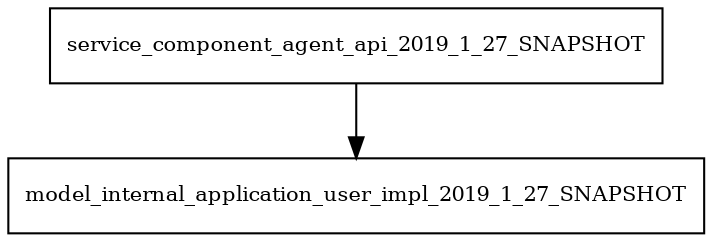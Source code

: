 digraph service_component_agent_api_2019_1_27_SNAPSHOT_dependencies {
  node [shape = box, fontsize=10.0];
  service_component_agent_api_2019_1_27_SNAPSHOT -> model_internal_application_user_impl_2019_1_27_SNAPSHOT;
}
